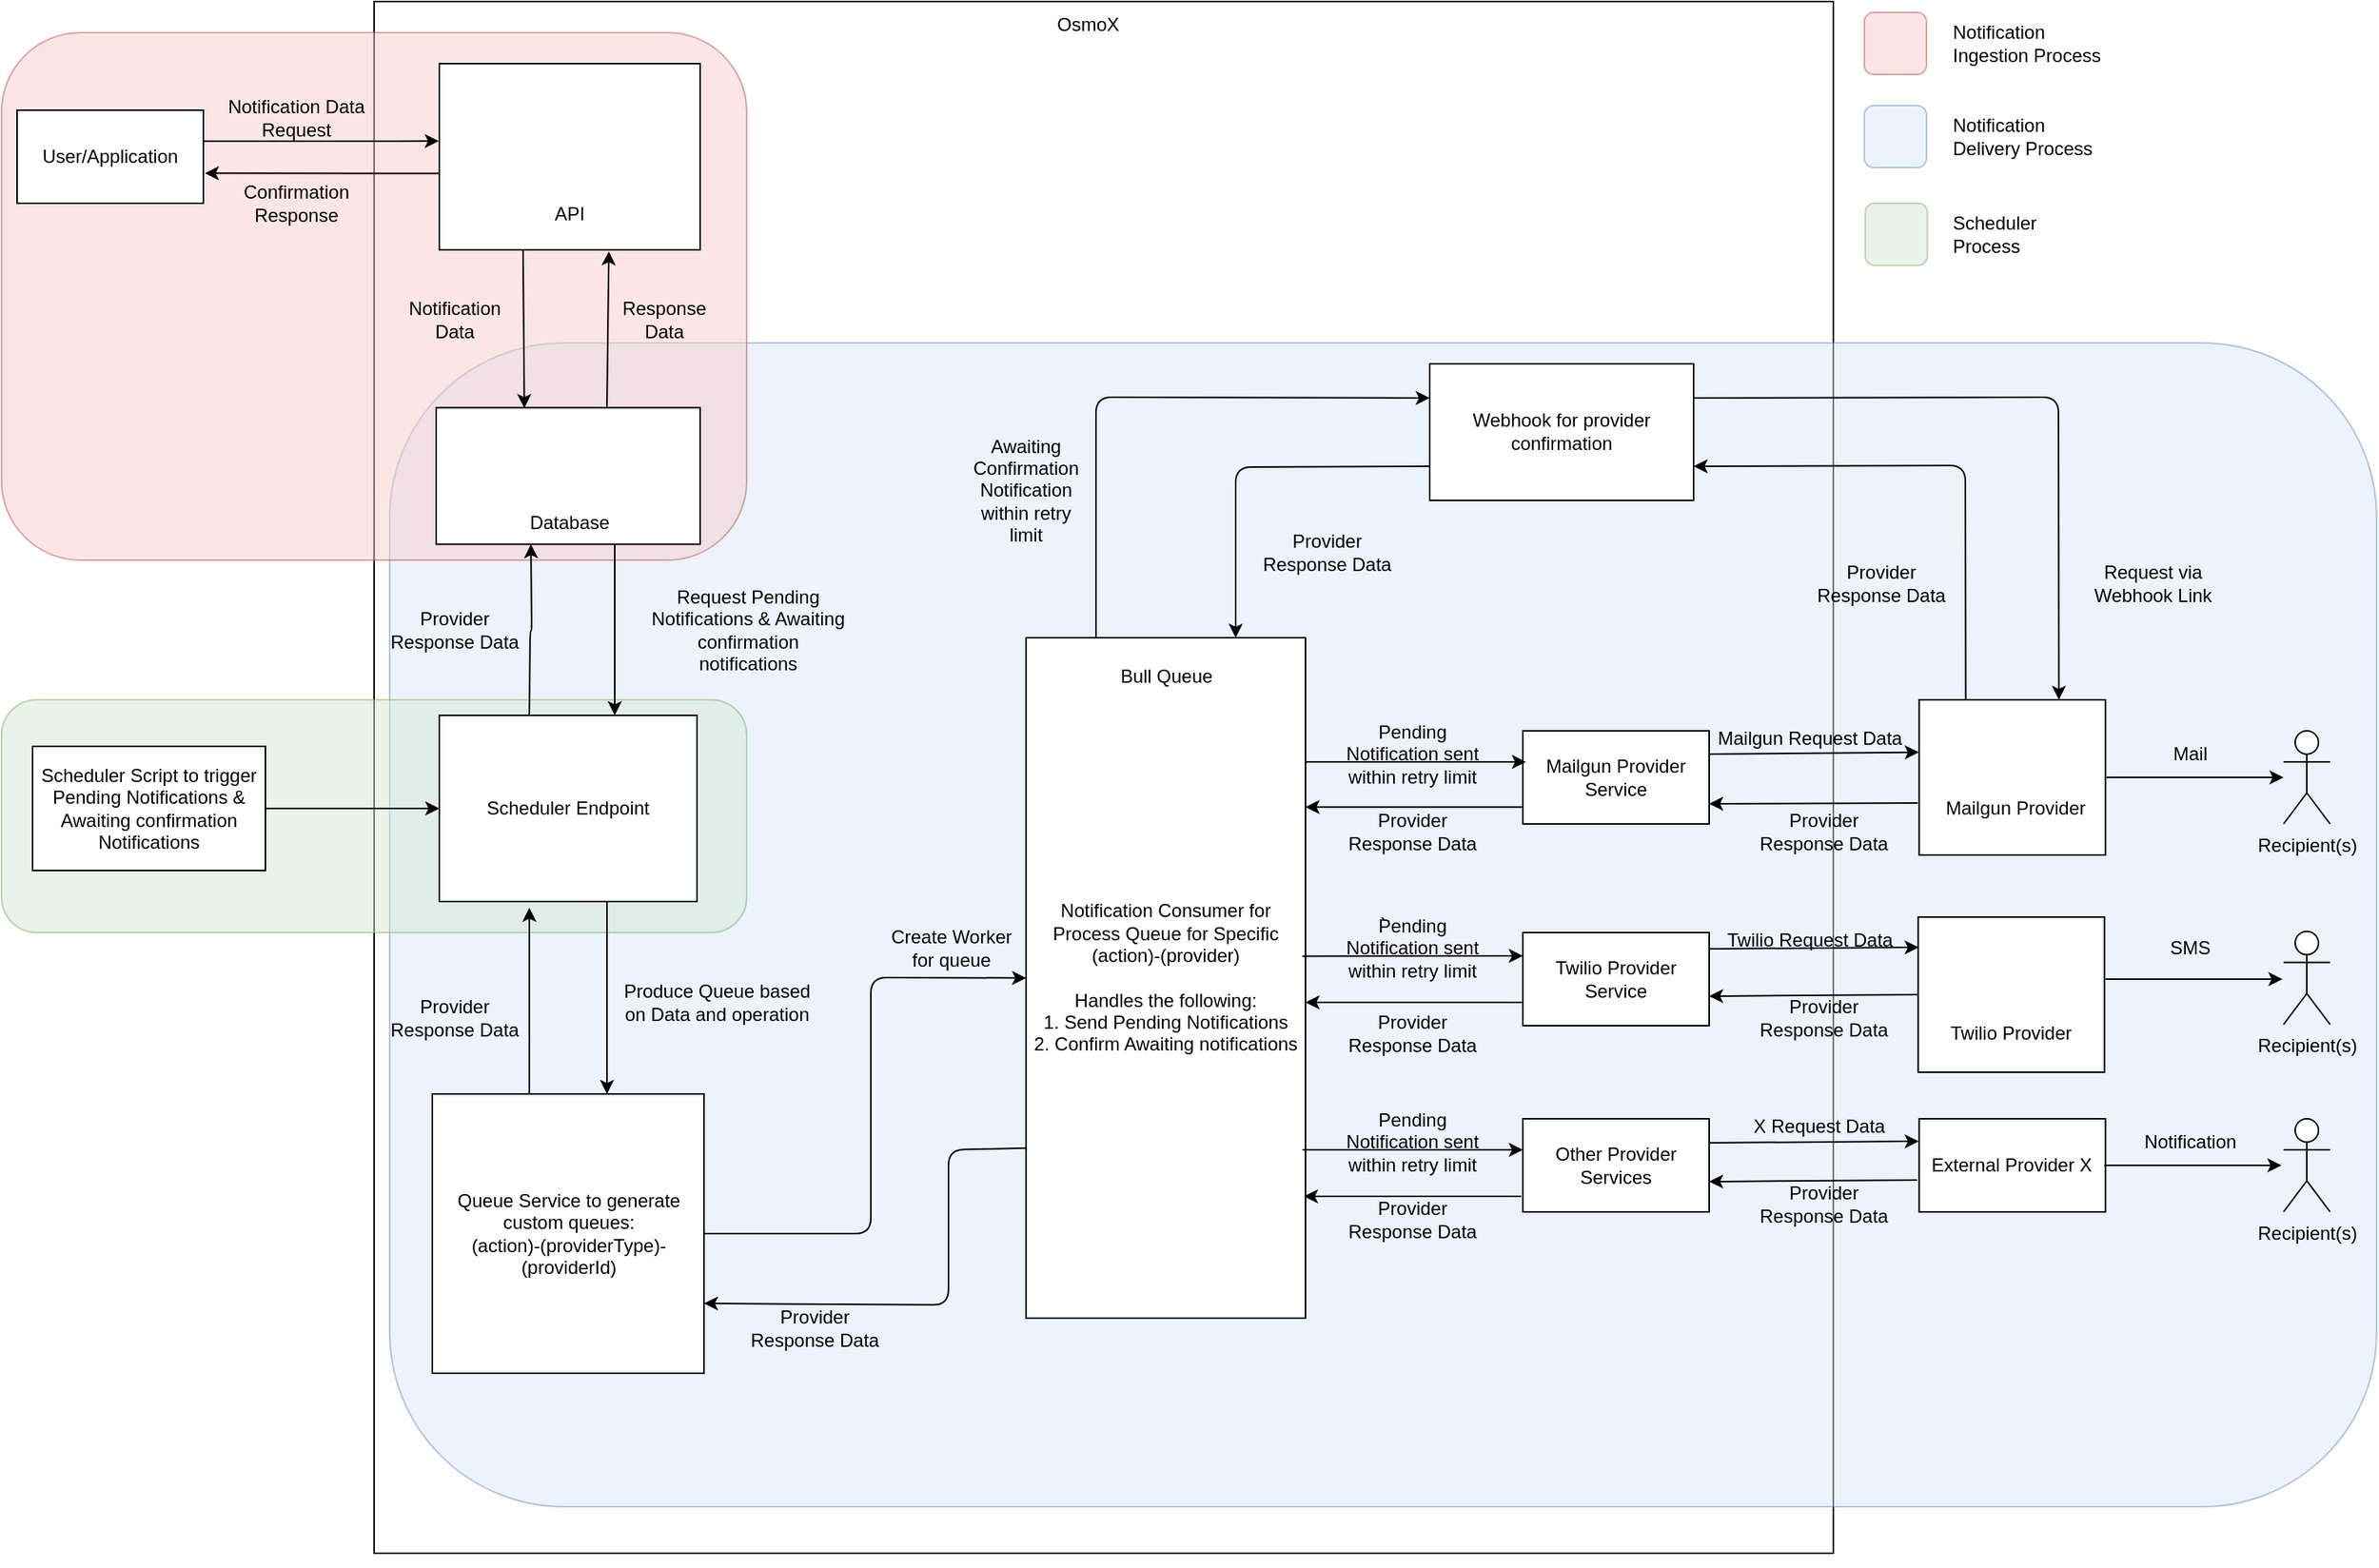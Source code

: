 <mxfile version="24.7.16">
  <diagram name="Page-1" id="U7kH-epYJp6n53xCjkGP">
    <mxGraphModel dx="1893" dy="1244" grid="1" gridSize="10" guides="1" tooltips="1" connect="1" arrows="1" fold="1" page="1" pageScale="1" pageWidth="1169" pageHeight="827" math="0" shadow="0">
      <root>
        <mxCell id="0" />
        <mxCell id="1" parent="0" />
        <mxCell id="VuztZd5diSc5d07SC9xR-14" value="" style="rounded=0;whiteSpace=wrap;html=1;" parent="1" vertex="1">
          <mxGeometry x="100" y="-470" width="940" height="1000" as="geometry" />
        </mxCell>
        <UserObject label="`" id="8XwY_JzCTahz7euxyNvv-22">
          <mxCell style="rounded=1;whiteSpace=wrap;html=1;strokeColor=#6c8ebf;fillColor=#dae8fc;opacity=50;" parent="1" vertex="1">
            <mxGeometry x="110" y="-250" width="1280" height="750" as="geometry" />
          </mxCell>
        </UserObject>
        <mxCell id="VuztZd5diSc5d07SC9xR-42" value="Notification Consumer for Process Queue for&amp;nbsp;Specific (action)-(provider)&lt;br&gt;&lt;br&gt;Handles the following:&lt;br&gt;1. Send Pending Notifications&lt;br&gt;2. Confirm Awaiting notifications" style="rounded=0;whiteSpace=wrap;html=1;" parent="1" vertex="1">
          <mxGeometry x="520" y="-60" width="180" height="438.5" as="geometry" />
        </mxCell>
        <mxCell id="8XwY_JzCTahz7euxyNvv-17" value="" style="rounded=1;whiteSpace=wrap;html=1;strokeColor=#b85450;fillColor=#f8cecc;opacity=50;" parent="1" vertex="1">
          <mxGeometry x="-140" y="-450" width="480" height="340" as="geometry" />
        </mxCell>
        <mxCell id="PHZ-Gd2ygnw3X2nU42TV-8" value="User/Application" style="rounded=0;whiteSpace=wrap;html=1;" parent="1" vertex="1">
          <mxGeometry x="-130" y="-400" width="120" height="60" as="geometry" />
        </mxCell>
        <mxCell id="PHZ-Gd2ygnw3X2nU42TV-16" value="" style="rounded=0;whiteSpace=wrap;html=1;" parent="1" vertex="1">
          <mxGeometry x="140" y="-208.27" width="170" height="88" as="geometry" />
        </mxCell>
        <mxCell id="PHZ-Gd2ygnw3X2nU42TV-17" value="Database" style="text;html=1;strokeColor=none;fillColor=none;align=center;verticalAlign=middle;whiteSpace=wrap;rounded=0;" parent="1" vertex="1">
          <mxGeometry x="196" y="-148.53" width="60" height="30" as="geometry" />
        </mxCell>
        <mxCell id="PHZ-Gd2ygnw3X2nU42TV-15" value="" style="shape=image;verticalLabelPosition=bottom;labelBackgroundColor=default;verticalAlign=top;aspect=fixed;imageAspect=0;image=https://d1.awsstatic.com/logos/partners/MariaDB_Logo.d8a208f0a889a8f0f0551b8391a065ea79c54f3a.png;" parent="1" vertex="1">
          <mxGeometry x="176" y="-200.0" width="100" height="51.47" as="geometry" />
        </mxCell>
        <mxCell id="VuztZd5diSc5d07SC9xR-8" value="Recipient(s)" style="shape=umlActor;verticalLabelPosition=bottom;verticalAlign=top;html=1;outlineConnect=0;" parent="1" vertex="1">
          <mxGeometry x="1330" y="-1.066e-14" width="30" height="60" as="geometry" />
        </mxCell>
        <mxCell id="VuztZd5diSc5d07SC9xR-16" value="OsmoX" style="text;html=1;strokeColor=none;fillColor=none;align=center;verticalAlign=middle;whiteSpace=wrap;rounded=0;" parent="1" vertex="1">
          <mxGeometry x="500" y="-470" width="120" height="30" as="geometry" />
        </mxCell>
        <mxCell id="VuztZd5diSc5d07SC9xR-43" value="Bull Queue" style="text;html=1;strokeColor=none;fillColor=none;align=center;verticalAlign=middle;whiteSpace=wrap;rounded=0;" parent="1" vertex="1">
          <mxGeometry x="567.5" y="-50.0" width="85" height="30" as="geometry" />
        </mxCell>
        <mxCell id="8XwY_JzCTahz7euxyNvv-2" value="" style="rounded=0;whiteSpace=wrap;html=1;" parent="1" vertex="1">
          <mxGeometry x="142" y="-430" width="168" height="120" as="geometry" />
        </mxCell>
        <mxCell id="8XwY_JzCTahz7euxyNvv-3" value="API" style="text;html=1;strokeColor=none;fillColor=none;align=center;verticalAlign=middle;whiteSpace=wrap;rounded=0;" parent="1" vertex="1">
          <mxGeometry x="172" y="-348.26" width="108" height="30" as="geometry" />
        </mxCell>
        <mxCell id="8XwY_JzCTahz7euxyNvv-4" value="" style="shape=image;verticalLabelPosition=bottom;labelBackgroundColor=default;verticalAlign=top;aspect=fixed;imageAspect=0;image=https://res.cloudinary.com/practicaldev/image/fetch/s--m_Ng9MLF--/c_imagga_scale,f_auto,fl_progressive,h_420,q_auto,w_1000/https://dev-to-uploads.s3.amazonaws.com/i/fppjegg7q1kb2pdzmlvf.png;" parent="1" vertex="1">
          <mxGeometry x="151.5" y="-410" width="147" height="61.74" as="geometry" />
        </mxCell>
        <mxCell id="8XwY_JzCTahz7euxyNvv-10" style="edgeStyle=orthogonalEdgeStyle;rounded=0;orthogonalLoop=1;jettySize=auto;html=1;entryX=-0.002;entryY=0.416;entryDx=0;entryDy=0;entryPerimeter=0;" parent="1" source="PHZ-Gd2ygnw3X2nU42TV-8" target="8XwY_JzCTahz7euxyNvv-2" edge="1">
          <mxGeometry relative="1" as="geometry">
            <Array as="points">
              <mxPoint x="80" y="-380" />
              <mxPoint x="80" y="-380" />
            </Array>
          </mxGeometry>
        </mxCell>
        <mxCell id="8XwY_JzCTahz7euxyNvv-11" style="edgeStyle=orthogonalEdgeStyle;rounded=0;orthogonalLoop=1;jettySize=auto;html=1;entryX=1.008;entryY=0.678;entryDx=0;entryDy=0;entryPerimeter=0;" parent="1" source="8XwY_JzCTahz7euxyNvv-2" target="PHZ-Gd2ygnw3X2nU42TV-8" edge="1">
          <mxGeometry relative="1" as="geometry">
            <Array as="points">
              <mxPoint x="101" y="-360" />
            </Array>
          </mxGeometry>
        </mxCell>
        <mxCell id="8XwY_JzCTahz7euxyNvv-18" value="" style="rounded=1;whiteSpace=wrap;html=1;strokeColor=#b85450;fillColor=#f8cecc;opacity=50;" parent="1" vertex="1">
          <mxGeometry x="1060" y="-463" width="40" height="40" as="geometry" />
        </mxCell>
        <mxCell id="8XwY_JzCTahz7euxyNvv-19" value="Notification Ingestion Process" style="text;html=1;strokeColor=none;fillColor=none;align=left;verticalAlign=middle;whiteSpace=wrap;rounded=0;" parent="1" vertex="1">
          <mxGeometry x="1114.67" y="-458" width="112.5" height="30" as="geometry" />
        </mxCell>
        <mxCell id="8XwY_JzCTahz7euxyNvv-20" value="" style="rounded=1;whiteSpace=wrap;html=1;strokeColor=#6c8ebf;fillColor=#dae8fc;opacity=50;" parent="1" vertex="1">
          <mxGeometry x="1060" y="-403" width="40" height="40" as="geometry" />
        </mxCell>
        <mxCell id="8XwY_JzCTahz7euxyNvv-23" value="Notification Data Request" style="text;html=1;strokeColor=none;fillColor=none;align=center;verticalAlign=middle;whiteSpace=wrap;rounded=0;" parent="1" vertex="1">
          <mxGeometry x="-10" y="-410" width="120" height="30" as="geometry" />
        </mxCell>
        <mxCell id="8XwY_JzCTahz7euxyNvv-24" value="Confirmation Response" style="text;html=1;strokeColor=none;fillColor=none;align=center;verticalAlign=middle;whiteSpace=wrap;rounded=0;" parent="1" vertex="1">
          <mxGeometry y="-355" width="100" height="30" as="geometry" />
        </mxCell>
        <mxCell id="8XwY_JzCTahz7euxyNvv-25" value="Notification Data" style="text;html=1;strokeColor=none;fillColor=none;align=center;verticalAlign=middle;whiteSpace=wrap;rounded=0;" parent="1" vertex="1">
          <mxGeometry x="122" y="-280" width="60" height="30" as="geometry" />
        </mxCell>
        <mxCell id="8XwY_JzCTahz7euxyNvv-26" value="Response Data" style="text;html=1;strokeColor=none;fillColor=none;align=center;verticalAlign=middle;whiteSpace=wrap;rounded=0;" parent="1" vertex="1">
          <mxGeometry x="257" y="-280" width="60" height="30" as="geometry" />
        </mxCell>
        <mxCell id="8XwY_JzCTahz7euxyNvv-27" value="Request Pending Notifications &amp;amp; Awaiting confirmation notifications" style="text;html=1;strokeColor=none;fillColor=none;align=center;verticalAlign=middle;whiteSpace=wrap;rounded=0;" parent="1" vertex="1">
          <mxGeometry x="276" y="-80" width="130" height="30" as="geometry" />
        </mxCell>
        <mxCell id="8XwY_JzCTahz7euxyNvv-28" value="Provider Response Data" style="text;html=1;strokeColor=none;fillColor=none;align=center;verticalAlign=middle;whiteSpace=wrap;rounded=0;" parent="1" vertex="1">
          <mxGeometry x="108" y="-80" width="88" height="30" as="geometry" />
        </mxCell>
        <mxCell id="6r-pFXoc1YKWH5FSKKsW-3" value="Notification Delivery Process" style="text;html=1;strokeColor=none;fillColor=none;align=left;verticalAlign=middle;whiteSpace=wrap;rounded=0;" parent="1" vertex="1">
          <mxGeometry x="1114.67" y="-398" width="100" height="30" as="geometry" />
        </mxCell>
        <mxCell id="L9cUNZ-uKrun5VPk3kAT-3" value="&lt;div&gt;&lt;br&gt;&lt;/div&gt;" style="rounded=1;whiteSpace=wrap;html=1;strokeColor=#82b366;fillColor=#d5e8d4;opacity=50;" parent="1" vertex="1">
          <mxGeometry x="-140" y="-20" width="480" height="150" as="geometry" />
        </mxCell>
        <mxCell id="L9cUNZ-uKrun5VPk3kAT-14" style="edgeStyle=orthogonalEdgeStyle;rounded=1;orthogonalLoop=1;jettySize=auto;html=1;exitX=0.75;exitY=0;exitDx=0;exitDy=0;entryX=0.75;entryY=1;entryDx=0;entryDy=0;" parent="1" edge="1">
          <mxGeometry relative="1" as="geometry">
            <mxPoint x="200.0" y="-10" as="sourcePoint" />
            <mxPoint x="201" y="-120.27" as="targetPoint" />
          </mxGeometry>
        </mxCell>
        <mxCell id="PHZ-Gd2ygnw3X2nU42TV-1" value="Scheduler Endpoint" style="rounded=0;whiteSpace=wrap;html=1;" parent="1" vertex="1">
          <mxGeometry x="142" y="-10" width="166" height="120" as="geometry" />
        </mxCell>
        <mxCell id="L9cUNZ-uKrun5VPk3kAT-10" style="edgeStyle=orthogonalEdgeStyle;rounded=1;orthogonalLoop=1;jettySize=auto;html=1;entryX=0;entryY=0.5;entryDx=0;entryDy=0;exitX=1;exitY=0.5;exitDx=0;exitDy=0;" parent="1" source="L9cUNZ-uKrun5VPk3kAT-11" target="PHZ-Gd2ygnw3X2nU42TV-1" edge="1">
          <mxGeometry relative="1" as="geometry">
            <mxPoint x="-20" y="31" as="sourcePoint" />
            <mxPoint x="309" y="-385" as="targetPoint" />
          </mxGeometry>
        </mxCell>
        <mxCell id="L9cUNZ-uKrun5VPk3kAT-11" value="Scheduler Script to trigger Pending Notifications &amp;amp; Awaiting confirmation Notifications" style="rounded=0;whiteSpace=wrap;html=1;" parent="1" vertex="1">
          <mxGeometry x="-120" y="10" width="150" height="80" as="geometry" />
        </mxCell>
        <mxCell id="L9cUNZ-uKrun5VPk3kAT-16" value="" style="endArrow=classic;html=1;rounded=1;entryX=0.65;entryY=1.008;entryDx=0;entryDy=0;entryPerimeter=0;" parent="1" target="8XwY_JzCTahz7euxyNvv-2" edge="1">
          <mxGeometry width="50" height="50" relative="1" as="geometry">
            <mxPoint x="250" y="-209" as="sourcePoint" />
            <mxPoint x="190" y="-260" as="targetPoint" />
          </mxGeometry>
        </mxCell>
        <mxCell id="L9cUNZ-uKrun5VPk3kAT-17" value="" style="endArrow=classic;html=1;rounded=1;exitX=0.321;exitY=1.002;exitDx=0;exitDy=0;entryX=0.334;entryY=0.003;entryDx=0;entryDy=0;exitPerimeter=0;entryPerimeter=0;" parent="1" source="8XwY_JzCTahz7euxyNvv-2" target="PHZ-Gd2ygnw3X2nU42TV-16" edge="1">
          <mxGeometry width="50" height="50" relative="1" as="geometry">
            <mxPoint x="140" y="-210" as="sourcePoint" />
            <mxPoint x="190" y="-260" as="targetPoint" />
          </mxGeometry>
        </mxCell>
        <mxCell id="L9cUNZ-uKrun5VPk3kAT-18" value="Queue Service to generate custom queues:&lt;br&gt;(action)-(providerType)-(providerId)" style="rounded=0;whiteSpace=wrap;html=1;" parent="1" vertex="1">
          <mxGeometry x="137.5" y="234" width="175" height="180" as="geometry" />
        </mxCell>
        <mxCell id="L9cUNZ-uKrun5VPk3kAT-19" style="edgeStyle=orthogonalEdgeStyle;rounded=1;orthogonalLoop=1;jettySize=auto;html=1;exitX=0.5;exitY=1;exitDx=0;exitDy=0;" parent="1" source="VuztZd5diSc5d07SC9xR-14" target="VuztZd5diSc5d07SC9xR-14" edge="1">
          <mxGeometry relative="1" as="geometry" />
        </mxCell>
        <mxCell id="L9cUNZ-uKrun5VPk3kAT-20" value="" style="endArrow=classic;html=1;rounded=1;exitX=0.5;exitY=1;exitDx=0;exitDy=0;entryX=0.5;entryY=0;entryDx=0;entryDy=0;" parent="1" edge="1">
          <mxGeometry width="50" height="50" relative="1" as="geometry">
            <mxPoint x="250" y="110" as="sourcePoint" />
            <mxPoint x="250" y="234" as="targetPoint" />
          </mxGeometry>
        </mxCell>
        <mxCell id="L9cUNZ-uKrun5VPk3kAT-22" value="Produce Queue based on Data and operation" style="text;html=1;strokeColor=none;fillColor=none;align=center;verticalAlign=middle;whiteSpace=wrap;rounded=0;" parent="1" vertex="1">
          <mxGeometry x="257" y="160" width="128" height="30" as="geometry" />
        </mxCell>
        <mxCell id="L9cUNZ-uKrun5VPk3kAT-24" value="Mailgun Provider Service" style="rounded=0;whiteSpace=wrap;html=1;" parent="1" vertex="1">
          <mxGeometry x="840" width="120" height="60" as="geometry" />
        </mxCell>
        <mxCell id="L9cUNZ-uKrun5VPk3kAT-25" value="" style="rounded=0;whiteSpace=wrap;html=1;" parent="1" vertex="1">
          <mxGeometry x="1095.29" y="-20" width="120" height="100" as="geometry" />
        </mxCell>
        <mxCell id="L9cUNZ-uKrun5VPk3kAT-1" value="" style="shape=image;verticalLabelPosition=bottom;labelBackgroundColor=default;verticalAlign=top;aspect=fixed;imageAspect=0;image=https://www.duocircle.com/wp-content/uploads/2021/05/mailgun-logo.png;" parent="1" vertex="1">
          <mxGeometry x="1103.19" y="-10" width="104.2" height="50" as="geometry" />
        </mxCell>
        <mxCell id="L9cUNZ-uKrun5VPk3kAT-26" value="Mailgun Provider" style="text;html=1;strokeColor=none;fillColor=none;align=center;verticalAlign=middle;whiteSpace=wrap;rounded=0;" parent="1" vertex="1">
          <mxGeometry x="1103.19" y="40" width="109.33" height="20" as="geometry" />
        </mxCell>
        <mxCell id="L9cUNZ-uKrun5VPk3kAT-30" value="Twilio Provider Service" style="rounded=0;whiteSpace=wrap;html=1;" parent="1" vertex="1">
          <mxGeometry x="840" y="130" width="120" height="60" as="geometry" />
        </mxCell>
        <mxCell id="L9cUNZ-uKrun5VPk3kAT-31" value="Other Provider Services" style="rounded=0;whiteSpace=wrap;html=1;" parent="1" vertex="1">
          <mxGeometry x="840" y="250" width="120" height="60" as="geometry" />
        </mxCell>
        <mxCell id="L9cUNZ-uKrun5VPk3kAT-32" value="" style="endArrow=classic;html=1;rounded=1;exitX=1;exitY=0.5;exitDx=0;exitDy=0;entryX=0;entryY=0.5;entryDx=0;entryDy=0;" parent="1" source="L9cUNZ-uKrun5VPk3kAT-18" target="VuztZd5diSc5d07SC9xR-42" edge="1">
          <mxGeometry width="50" height="50" relative="1" as="geometry">
            <mxPoint x="530" y="260" as="sourcePoint" />
            <mxPoint x="580" y="210" as="targetPoint" />
            <Array as="points">
              <mxPoint x="420" y="324" />
              <mxPoint x="420" y="159" />
            </Array>
          </mxGeometry>
        </mxCell>
        <mxCell id="L9cUNZ-uKrun5VPk3kAT-34" value="" style="endArrow=classic;html=1;rounded=1;entryX=-0.002;entryY=0.338;entryDx=0;entryDy=0;exitX=1;exitY=0.25;exitDx=0;exitDy=0;entryPerimeter=0;" parent="1" source="L9cUNZ-uKrun5VPk3kAT-24" target="L9cUNZ-uKrun5VPk3kAT-25" edge="1">
          <mxGeometry width="50" height="50" relative="1" as="geometry">
            <mxPoint x="960" y="10" as="sourcePoint" />
            <mxPoint x="1095.29" y="10" as="targetPoint" />
          </mxGeometry>
        </mxCell>
        <mxCell id="L9cUNZ-uKrun5VPk3kAT-36" value="" style="endArrow=classic;html=1;rounded=1;entryX=0;entryY=0.25;entryDx=0;entryDy=0;exitX=0.988;exitY=0.468;exitDx=0;exitDy=0;exitPerimeter=0;" parent="1" source="VuztZd5diSc5d07SC9xR-42" target="L9cUNZ-uKrun5VPk3kAT-30" edge="1">
          <mxGeometry width="50" height="50" relative="1" as="geometry">
            <mxPoint x="700" y="150" as="sourcePoint" />
            <mxPoint x="810" y="150" as="targetPoint" />
          </mxGeometry>
        </mxCell>
        <mxCell id="L9cUNZ-uKrun5VPk3kAT-39" value="Mail" style="text;html=1;align=center;verticalAlign=middle;whiteSpace=wrap;rounded=0;" parent="1" vertex="1">
          <mxGeometry x="1240" width="60" height="30" as="geometry" />
        </mxCell>
        <mxCell id="L9cUNZ-uKrun5VPk3kAT-40" value="Webhook for provider confirmation" style="rounded=0;whiteSpace=wrap;html=1;" parent="1" vertex="1">
          <mxGeometry x="780" y="-236.53" width="170" height="88" as="geometry" />
        </mxCell>
        <mxCell id="L9cUNZ-uKrun5VPk3kAT-45" value="" style="endArrow=classic;html=1;rounded=1;exitX=0.25;exitY=0;exitDx=0;exitDy=0;" parent="1" edge="1">
          <mxGeometry width="50" height="50" relative="1" as="geometry">
            <mxPoint x="200" y="234" as="sourcePoint" />
            <mxPoint x="200" y="114" as="targetPoint" />
          </mxGeometry>
        </mxCell>
        <mxCell id="L9cUNZ-uKrun5VPk3kAT-46" value="" style="endArrow=classic;html=1;rounded=1;" parent="1" edge="1">
          <mxGeometry width="50" height="50" relative="1" as="geometry">
            <mxPoint x="255" y="-120" as="sourcePoint" />
            <mxPoint x="255" y="-10" as="targetPoint" />
          </mxGeometry>
        </mxCell>
        <mxCell id="L9cUNZ-uKrun5VPk3kAT-47" value="Provider Response Data" style="text;html=1;strokeColor=none;fillColor=none;align=center;verticalAlign=middle;whiteSpace=wrap;rounded=0;" parent="1" vertex="1">
          <mxGeometry x="108" y="170" width="88" height="30" as="geometry" />
        </mxCell>
        <mxCell id="L9cUNZ-uKrun5VPk3kAT-48" value="Provider Response Data" style="text;html=1;strokeColor=none;fillColor=none;align=center;verticalAlign=middle;whiteSpace=wrap;rounded=0;" parent="1" vertex="1">
          <mxGeometry x="725" y="50" width="88" height="30" as="geometry" />
        </mxCell>
        <mxCell id="L9cUNZ-uKrun5VPk3kAT-49" value="Provider Response Data" style="text;html=1;strokeColor=none;fillColor=none;align=center;verticalAlign=middle;whiteSpace=wrap;rounded=0;" parent="1" vertex="1">
          <mxGeometry x="725" y="180" width="88" height="30" as="geometry" />
        </mxCell>
        <mxCell id="L9cUNZ-uKrun5VPk3kAT-50" value="Provider Response Data" style="text;html=1;strokeColor=none;fillColor=none;align=center;verticalAlign=middle;whiteSpace=wrap;rounded=0;" parent="1" vertex="1">
          <mxGeometry x="725" y="300" width="88" height="30" as="geometry" />
        </mxCell>
        <mxCell id="L9cUNZ-uKrun5VPk3kAT-51" value="" style="endArrow=classic;html=1;rounded=1;entryX=0;entryY=0.25;entryDx=0;entryDy=0;exitX=0.25;exitY=0;exitDx=0;exitDy=0;" parent="1" source="VuztZd5diSc5d07SC9xR-42" target="L9cUNZ-uKrun5VPk3kAT-40" edge="1">
          <mxGeometry width="50" height="50" relative="1" as="geometry">
            <mxPoint x="720" y="-170" as="sourcePoint" />
            <mxPoint x="770" y="-220" as="targetPoint" />
            <Array as="points">
              <mxPoint x="565" y="-215" />
            </Array>
          </mxGeometry>
        </mxCell>
        <mxCell id="L9cUNZ-uKrun5VPk3kAT-52" value="" style="endArrow=classic;html=1;rounded=1;entryX=0.75;entryY=0;entryDx=0;entryDy=0;exitX=0;exitY=0.75;exitDx=0;exitDy=0;" parent="1" source="L9cUNZ-uKrun5VPk3kAT-40" target="VuztZd5diSc5d07SC9xR-42" edge="1">
          <mxGeometry width="50" height="50" relative="1" as="geometry">
            <mxPoint x="720" y="-170" as="sourcePoint" />
            <mxPoint x="770" y="-220" as="targetPoint" />
            <Array as="points">
              <mxPoint x="655" y="-170" />
            </Array>
          </mxGeometry>
        </mxCell>
        <mxCell id="L9cUNZ-uKrun5VPk3kAT-53" value="" style="endArrow=classic;html=1;rounded=1;exitX=-0.008;exitY=0.665;exitDx=0;exitDy=0;exitPerimeter=0;" parent="1" source="L9cUNZ-uKrun5VPk3kAT-25" edge="1">
          <mxGeometry width="50" height="50" relative="1" as="geometry">
            <mxPoint x="1070" y="47" as="sourcePoint" />
            <mxPoint x="960" y="47" as="targetPoint" />
          </mxGeometry>
        </mxCell>
        <mxCell id="L9cUNZ-uKrun5VPk3kAT-55" value="Pending Notification sent within retry limit" style="text;html=1;align=center;verticalAlign=middle;whiteSpace=wrap;rounded=0;" parent="1" vertex="1">
          <mxGeometry x="716" y="125" width="106" height="30" as="geometry" />
        </mxCell>
        <mxCell id="L9cUNZ-uKrun5VPk3kAT-57" value="Awaiting Confirmation Notification within retry limit" style="text;html=1;align=center;verticalAlign=middle;whiteSpace=wrap;rounded=0;" parent="1" vertex="1">
          <mxGeometry x="490" y="-170" width="60" height="30" as="geometry" />
        </mxCell>
        <mxCell id="L9cUNZ-uKrun5VPk3kAT-58" value="" style="endArrow=classic;html=1;rounded=1;exitX=0;exitY=0.75;exitDx=0;exitDy=0;" parent="1" source="L9cUNZ-uKrun5VPk3kAT-30" edge="1">
          <mxGeometry width="50" height="50" relative="1" as="geometry">
            <mxPoint x="810" y="180" as="sourcePoint" />
            <mxPoint x="700" y="175" as="targetPoint" />
          </mxGeometry>
        </mxCell>
        <mxCell id="L9cUNZ-uKrun5VPk3kAT-60" value="" style="endArrow=classic;html=1;rounded=1;entryX=0;entryY=0.25;entryDx=0;entryDy=0;exitX=0.988;exitY=0.468;exitDx=0;exitDy=0;exitPerimeter=0;" parent="1" edge="1">
          <mxGeometry width="50" height="50" relative="1" as="geometry">
            <mxPoint x="700" y="20.0" as="sourcePoint" />
            <mxPoint x="842" y="20.0" as="targetPoint" />
          </mxGeometry>
        </mxCell>
        <mxCell id="L9cUNZ-uKrun5VPk3kAT-61" value="" style="endArrow=classic;html=1;rounded=1;exitX=0;exitY=0.75;exitDx=0;exitDy=0;" parent="1" edge="1">
          <mxGeometry width="50" height="50" relative="1" as="geometry">
            <mxPoint x="840" y="49.13" as="sourcePoint" />
            <mxPoint x="700" y="49.13" as="targetPoint" />
          </mxGeometry>
        </mxCell>
        <mxCell id="L9cUNZ-uKrun5VPk3kAT-62" value="" style="endArrow=classic;html=1;rounded=1;exitX=0;exitY=0.75;exitDx=0;exitDy=0;" parent="1" edge="1">
          <mxGeometry width="50" height="50" relative="1" as="geometry">
            <mxPoint x="839" y="300" as="sourcePoint" />
            <mxPoint x="699" y="300" as="targetPoint" />
          </mxGeometry>
        </mxCell>
        <mxCell id="L9cUNZ-uKrun5VPk3kAT-63" value="" style="endArrow=classic;html=1;rounded=1;entryX=0;entryY=0.25;entryDx=0;entryDy=0;exitX=0.988;exitY=0.468;exitDx=0;exitDy=0;exitPerimeter=0;" parent="1" edge="1">
          <mxGeometry width="50" height="50" relative="1" as="geometry">
            <mxPoint x="698" y="270" as="sourcePoint" />
            <mxPoint x="840" y="270" as="targetPoint" />
          </mxGeometry>
        </mxCell>
        <mxCell id="L9cUNZ-uKrun5VPk3kAT-64" value="Pending Notification sent within retry limit" style="text;html=1;align=center;verticalAlign=middle;whiteSpace=wrap;rounded=0;" parent="1" vertex="1">
          <mxGeometry x="716" width="106" height="30" as="geometry" />
        </mxCell>
        <mxCell id="L9cUNZ-uKrun5VPk3kAT-68" value="Pending Notification sent within retry limit" style="text;html=1;align=center;verticalAlign=middle;whiteSpace=wrap;rounded=0;" parent="1" vertex="1">
          <mxGeometry x="716" y="250" width="106" height="30" as="geometry" />
        </mxCell>
        <mxCell id="L9cUNZ-uKrun5VPk3kAT-69" value="" style="endArrow=classic;html=1;rounded=1;entryX=-0.002;entryY=0.338;entryDx=0;entryDy=0;exitX=1;exitY=0.25;exitDx=0;exitDy=0;entryPerimeter=0;" parent="1" edge="1">
          <mxGeometry width="50" height="50" relative="1" as="geometry">
            <mxPoint x="960" y="140.5" as="sourcePoint" />
            <mxPoint x="1095" y="139.5" as="targetPoint" />
          </mxGeometry>
        </mxCell>
        <mxCell id="L9cUNZ-uKrun5VPk3kAT-70" value="" style="endArrow=classic;html=1;rounded=1;entryX=-0.002;entryY=0.338;entryDx=0;entryDy=0;exitX=1;exitY=0.25;exitDx=0;exitDy=0;entryPerimeter=0;" parent="1" edge="1">
          <mxGeometry width="50" height="50" relative="1" as="geometry">
            <mxPoint x="960" y="265.5" as="sourcePoint" />
            <mxPoint x="1095" y="264.5" as="targetPoint" />
          </mxGeometry>
        </mxCell>
        <mxCell id="L9cUNZ-uKrun5VPk3kAT-71" value="" style="rounded=0;whiteSpace=wrap;html=1;" parent="1" vertex="1">
          <mxGeometry x="1094.67" y="120" width="120" height="100" as="geometry" />
        </mxCell>
        <mxCell id="L9cUNZ-uKrun5VPk3kAT-72" value="External Provider X" style="rounded=0;whiteSpace=wrap;html=1;" parent="1" vertex="1">
          <mxGeometry x="1095.29" y="250" width="120" height="60" as="geometry" />
        </mxCell>
        <mxCell id="L9cUNZ-uKrun5VPk3kAT-73" value="" style="endArrow=classic;html=1;rounded=1;exitX=-0.008;exitY=0.665;exitDx=0;exitDy=0;exitPerimeter=0;" parent="1" edge="1">
          <mxGeometry width="50" height="50" relative="1" as="geometry">
            <mxPoint x="1094" y="170" as="sourcePoint" />
            <mxPoint x="960" y="171" as="targetPoint" />
          </mxGeometry>
        </mxCell>
        <mxCell id="L9cUNZ-uKrun5VPk3kAT-74" value="" style="endArrow=classic;html=1;rounded=1;exitX=-0.008;exitY=0.665;exitDx=0;exitDy=0;exitPerimeter=0;" parent="1" edge="1">
          <mxGeometry width="50" height="50" relative="1" as="geometry">
            <mxPoint x="1094" y="289.5" as="sourcePoint" />
            <mxPoint x="960" y="290.5" as="targetPoint" />
          </mxGeometry>
        </mxCell>
        <mxCell id="L9cUNZ-uKrun5VPk3kAT-75" value="Recipient(s)" style="shape=umlActor;verticalLabelPosition=bottom;verticalAlign=top;html=1;outlineConnect=0;" parent="1" vertex="1">
          <mxGeometry x="1330" y="129.25" width="30" height="60" as="geometry" />
        </mxCell>
        <mxCell id="L9cUNZ-uKrun5VPk3kAT-76" value="Recipient(s)" style="shape=umlActor;verticalLabelPosition=bottom;verticalAlign=top;html=1;outlineConnect=0;" parent="1" vertex="1">
          <mxGeometry x="1330" y="250" width="30" height="60" as="geometry" />
        </mxCell>
        <mxCell id="L9cUNZ-uKrun5VPk3kAT-77" value="" style="endArrow=classic;html=1;rounded=1;exitX=1;exitY=0.5;exitDx=0;exitDy=0;entryX=0.938;entryY=0.373;entryDx=0;entryDy=0;entryPerimeter=0;" parent="1" edge="1">
          <mxGeometry width="50" height="50" relative="1" as="geometry">
            <mxPoint x="1215.29" y="160" as="sourcePoint" />
            <mxPoint x="1329.29" y="160" as="targetPoint" />
          </mxGeometry>
        </mxCell>
        <mxCell id="L9cUNZ-uKrun5VPk3kAT-78" value="" style="endArrow=classic;html=1;rounded=1;exitX=1;exitY=0.5;exitDx=0;exitDy=0;entryX=0.938;entryY=0.373;entryDx=0;entryDy=0;entryPerimeter=0;" parent="1" edge="1">
          <mxGeometry width="50" height="50" relative="1" as="geometry">
            <mxPoint x="1214.67" y="280" as="sourcePoint" />
            <mxPoint x="1328.67" y="280" as="targetPoint" />
          </mxGeometry>
        </mxCell>
        <mxCell id="L9cUNZ-uKrun5VPk3kAT-79" value="SMS" style="text;html=1;align=center;verticalAlign=middle;whiteSpace=wrap;rounded=0;" parent="1" vertex="1">
          <mxGeometry x="1240" y="125" width="60" height="30" as="geometry" />
        </mxCell>
        <mxCell id="L9cUNZ-uKrun5VPk3kAT-80" value="Notification" style="text;html=1;align=center;verticalAlign=middle;whiteSpace=wrap;rounded=0;" parent="1" vertex="1">
          <mxGeometry x="1240" y="250" width="60" height="30" as="geometry" />
        </mxCell>
        <mxCell id="L9cUNZ-uKrun5VPk3kAT-82" value="" style="shape=image;verticalLabelPosition=bottom;labelBackgroundColor=default;verticalAlign=top;aspect=fixed;imageAspect=0;image=https://w7.pngwing.com/pngs/172/286/png-transparent-twilio-hd-logo.png;" parent="1" vertex="1">
          <mxGeometry x="1107.54" y="140" width="95.5" height="30" as="geometry" />
        </mxCell>
        <mxCell id="L9cUNZ-uKrun5VPk3kAT-83" value="Twilio Provider" style="text;html=1;strokeColor=none;fillColor=none;align=center;verticalAlign=middle;whiteSpace=wrap;rounded=0;" parent="1" vertex="1">
          <mxGeometry x="1100" y="185" width="109.33" height="20" as="geometry" />
        </mxCell>
        <mxCell id="L9cUNZ-uKrun5VPk3kAT-84" value="Provider Response Data" style="text;html=1;strokeColor=none;fillColor=none;align=center;verticalAlign=middle;whiteSpace=wrap;rounded=0;" parent="1" vertex="1">
          <mxGeometry x="670" y="-130" width="88" height="30" as="geometry" />
        </mxCell>
        <mxCell id="L9cUNZ-uKrun5VPk3kAT-85" value="" style="endArrow=classic;html=1;rounded=1;exitX=1;exitY=0.25;exitDx=0;exitDy=0;entryX=0.75;entryY=0;entryDx=0;entryDy=0;" parent="1" source="L9cUNZ-uKrun5VPk3kAT-40" target="L9cUNZ-uKrun5VPk3kAT-25" edge="1">
          <mxGeometry width="50" height="50" relative="1" as="geometry">
            <mxPoint x="1000" y="90" as="sourcePoint" />
            <mxPoint x="1050" y="40" as="targetPoint" />
            <Array as="points">
              <mxPoint x="1185" y="-215" />
            </Array>
          </mxGeometry>
        </mxCell>
        <mxCell id="L9cUNZ-uKrun5VPk3kAT-86" value="" style="endArrow=classic;html=1;rounded=1;entryX=1;entryY=0.75;entryDx=0;entryDy=0;exitX=0.25;exitY=0;exitDx=0;exitDy=0;" parent="1" source="L9cUNZ-uKrun5VPk3kAT-25" target="L9cUNZ-uKrun5VPk3kAT-40" edge="1">
          <mxGeometry width="50" height="50" relative="1" as="geometry">
            <mxPoint x="1000" y="90" as="sourcePoint" />
            <mxPoint x="1050" y="40" as="targetPoint" />
            <Array as="points">
              <mxPoint x="1125" y="-171" />
            </Array>
          </mxGeometry>
        </mxCell>
        <mxCell id="L9cUNZ-uKrun5VPk3kAT-87" value="Provider Response Data" style="text;html=1;strokeColor=none;fillColor=none;align=center;verticalAlign=middle;whiteSpace=wrap;rounded=0;" parent="1" vertex="1">
          <mxGeometry x="1026.67" y="-110" width="88" height="30" as="geometry" />
        </mxCell>
        <mxCell id="L9cUNZ-uKrun5VPk3kAT-88" value="Request via Webhook Link" style="text;html=1;strokeColor=none;fillColor=none;align=center;verticalAlign=middle;whiteSpace=wrap;rounded=0;" parent="1" vertex="1">
          <mxGeometry x="1202.42" y="-110" width="88" height="30" as="geometry" />
        </mxCell>
        <mxCell id="L9cUNZ-uKrun5VPk3kAT-89" value="" style="rounded=1;whiteSpace=wrap;html=1;strokeColor=#82b366;fillColor=#d5e8d4;opacity=50;" parent="1" vertex="1">
          <mxGeometry x="1060.62" y="-340" width="40" height="40" as="geometry" />
        </mxCell>
        <mxCell id="L9cUNZ-uKrun5VPk3kAT-90" value="Scheduler Process" style="text;html=1;strokeColor=none;fillColor=none;align=left;verticalAlign=middle;whiteSpace=wrap;rounded=0;" parent="1" vertex="1">
          <mxGeometry x="1115.29" y="-335" width="100" height="30" as="geometry" />
        </mxCell>
        <mxCell id="L9cUNZ-uKrun5VPk3kAT-92" value="" style="endArrow=classic;html=1;rounded=1;exitX=1;exitY=0.5;exitDx=0;exitDy=0;entryX=0.938;entryY=0.373;entryDx=0;entryDy=0;entryPerimeter=0;" parent="1" edge="1">
          <mxGeometry width="50" height="50" relative="1" as="geometry">
            <mxPoint x="1216" y="30" as="sourcePoint" />
            <mxPoint x="1330" y="30" as="targetPoint" />
          </mxGeometry>
        </mxCell>
        <mxCell id="9TcSAuDaNza0v1XwdsAQ-1" value="Provider Response Data" style="text;html=1;strokeColor=none;fillColor=none;align=center;verticalAlign=middle;whiteSpace=wrap;rounded=0;" vertex="1" parent="1">
          <mxGeometry x="990" y="50" width="88" height="30" as="geometry" />
        </mxCell>
        <mxCell id="9TcSAuDaNza0v1XwdsAQ-2" value="Provider Response Data" style="text;html=1;strokeColor=none;fillColor=none;align=center;verticalAlign=middle;whiteSpace=wrap;rounded=0;" vertex="1" parent="1">
          <mxGeometry x="990" y="170" width="88" height="30" as="geometry" />
        </mxCell>
        <mxCell id="9TcSAuDaNza0v1XwdsAQ-3" value="Provider Response Data" style="text;html=1;strokeColor=none;fillColor=none;align=center;verticalAlign=middle;whiteSpace=wrap;rounded=0;" vertex="1" parent="1">
          <mxGeometry x="990" y="290" width="88" height="30" as="geometry" />
        </mxCell>
        <mxCell id="9TcSAuDaNza0v1XwdsAQ-5" value="X Request Data" style="text;html=1;strokeColor=none;fillColor=none;align=center;verticalAlign=middle;whiteSpace=wrap;rounded=0;" vertex="1" parent="1">
          <mxGeometry x="960.62" y="240" width="140" height="30" as="geometry" />
        </mxCell>
        <mxCell id="9TcSAuDaNza0v1XwdsAQ-7" value="Twilio Request Data" style="text;html=1;strokeColor=none;fillColor=none;align=center;verticalAlign=middle;whiteSpace=wrap;rounded=0;" vertex="1" parent="1">
          <mxGeometry x="955.29" y="120" width="140" height="30" as="geometry" />
        </mxCell>
        <mxCell id="9TcSAuDaNza0v1XwdsAQ-8" value="Mailgun Request Data" style="text;html=1;strokeColor=none;fillColor=none;align=center;verticalAlign=middle;whiteSpace=wrap;rounded=0;" vertex="1" parent="1">
          <mxGeometry x="954.67" y="-10" width="140" height="30" as="geometry" />
        </mxCell>
        <mxCell id="9TcSAuDaNza0v1XwdsAQ-9" style="edgeStyle=orthogonalEdgeStyle;rounded=0;orthogonalLoop=1;jettySize=auto;html=1;exitX=0.5;exitY=1;exitDx=0;exitDy=0;" edge="1" parent="1" source="9TcSAuDaNza0v1XwdsAQ-7" target="9TcSAuDaNza0v1XwdsAQ-7">
          <mxGeometry relative="1" as="geometry" />
        </mxCell>
        <mxCell id="9TcSAuDaNza0v1XwdsAQ-11" value="Provider Response Data" style="text;html=1;strokeColor=none;fillColor=none;align=center;verticalAlign=middle;whiteSpace=wrap;rounded=0;" vertex="1" parent="1">
          <mxGeometry x="340" y="370" width="88" height="30" as="geometry" />
        </mxCell>
        <mxCell id="9TcSAuDaNza0v1XwdsAQ-12" value="" style="endArrow=classic;html=1;rounded=1;exitX=0;exitY=0.75;exitDx=0;exitDy=0;entryX=1;entryY=0.75;entryDx=0;entryDy=0;" edge="1" parent="1" source="VuztZd5diSc5d07SC9xR-42" target="L9cUNZ-uKrun5VPk3kAT-18">
          <mxGeometry width="50" height="50" relative="1" as="geometry">
            <mxPoint x="323" y="334" as="sourcePoint" />
            <mxPoint x="530" y="169" as="targetPoint" />
            <Array as="points">
              <mxPoint x="470" y="270" />
              <mxPoint x="470" y="370" />
            </Array>
          </mxGeometry>
        </mxCell>
        <mxCell id="9TcSAuDaNza0v1XwdsAQ-13" value="Create Worker for queue" style="text;html=1;strokeColor=none;fillColor=none;align=center;verticalAlign=middle;whiteSpace=wrap;rounded=0;" vertex="1" parent="1">
          <mxGeometry x="428" y="125" width="88" height="30" as="geometry" />
        </mxCell>
      </root>
    </mxGraphModel>
  </diagram>
</mxfile>
